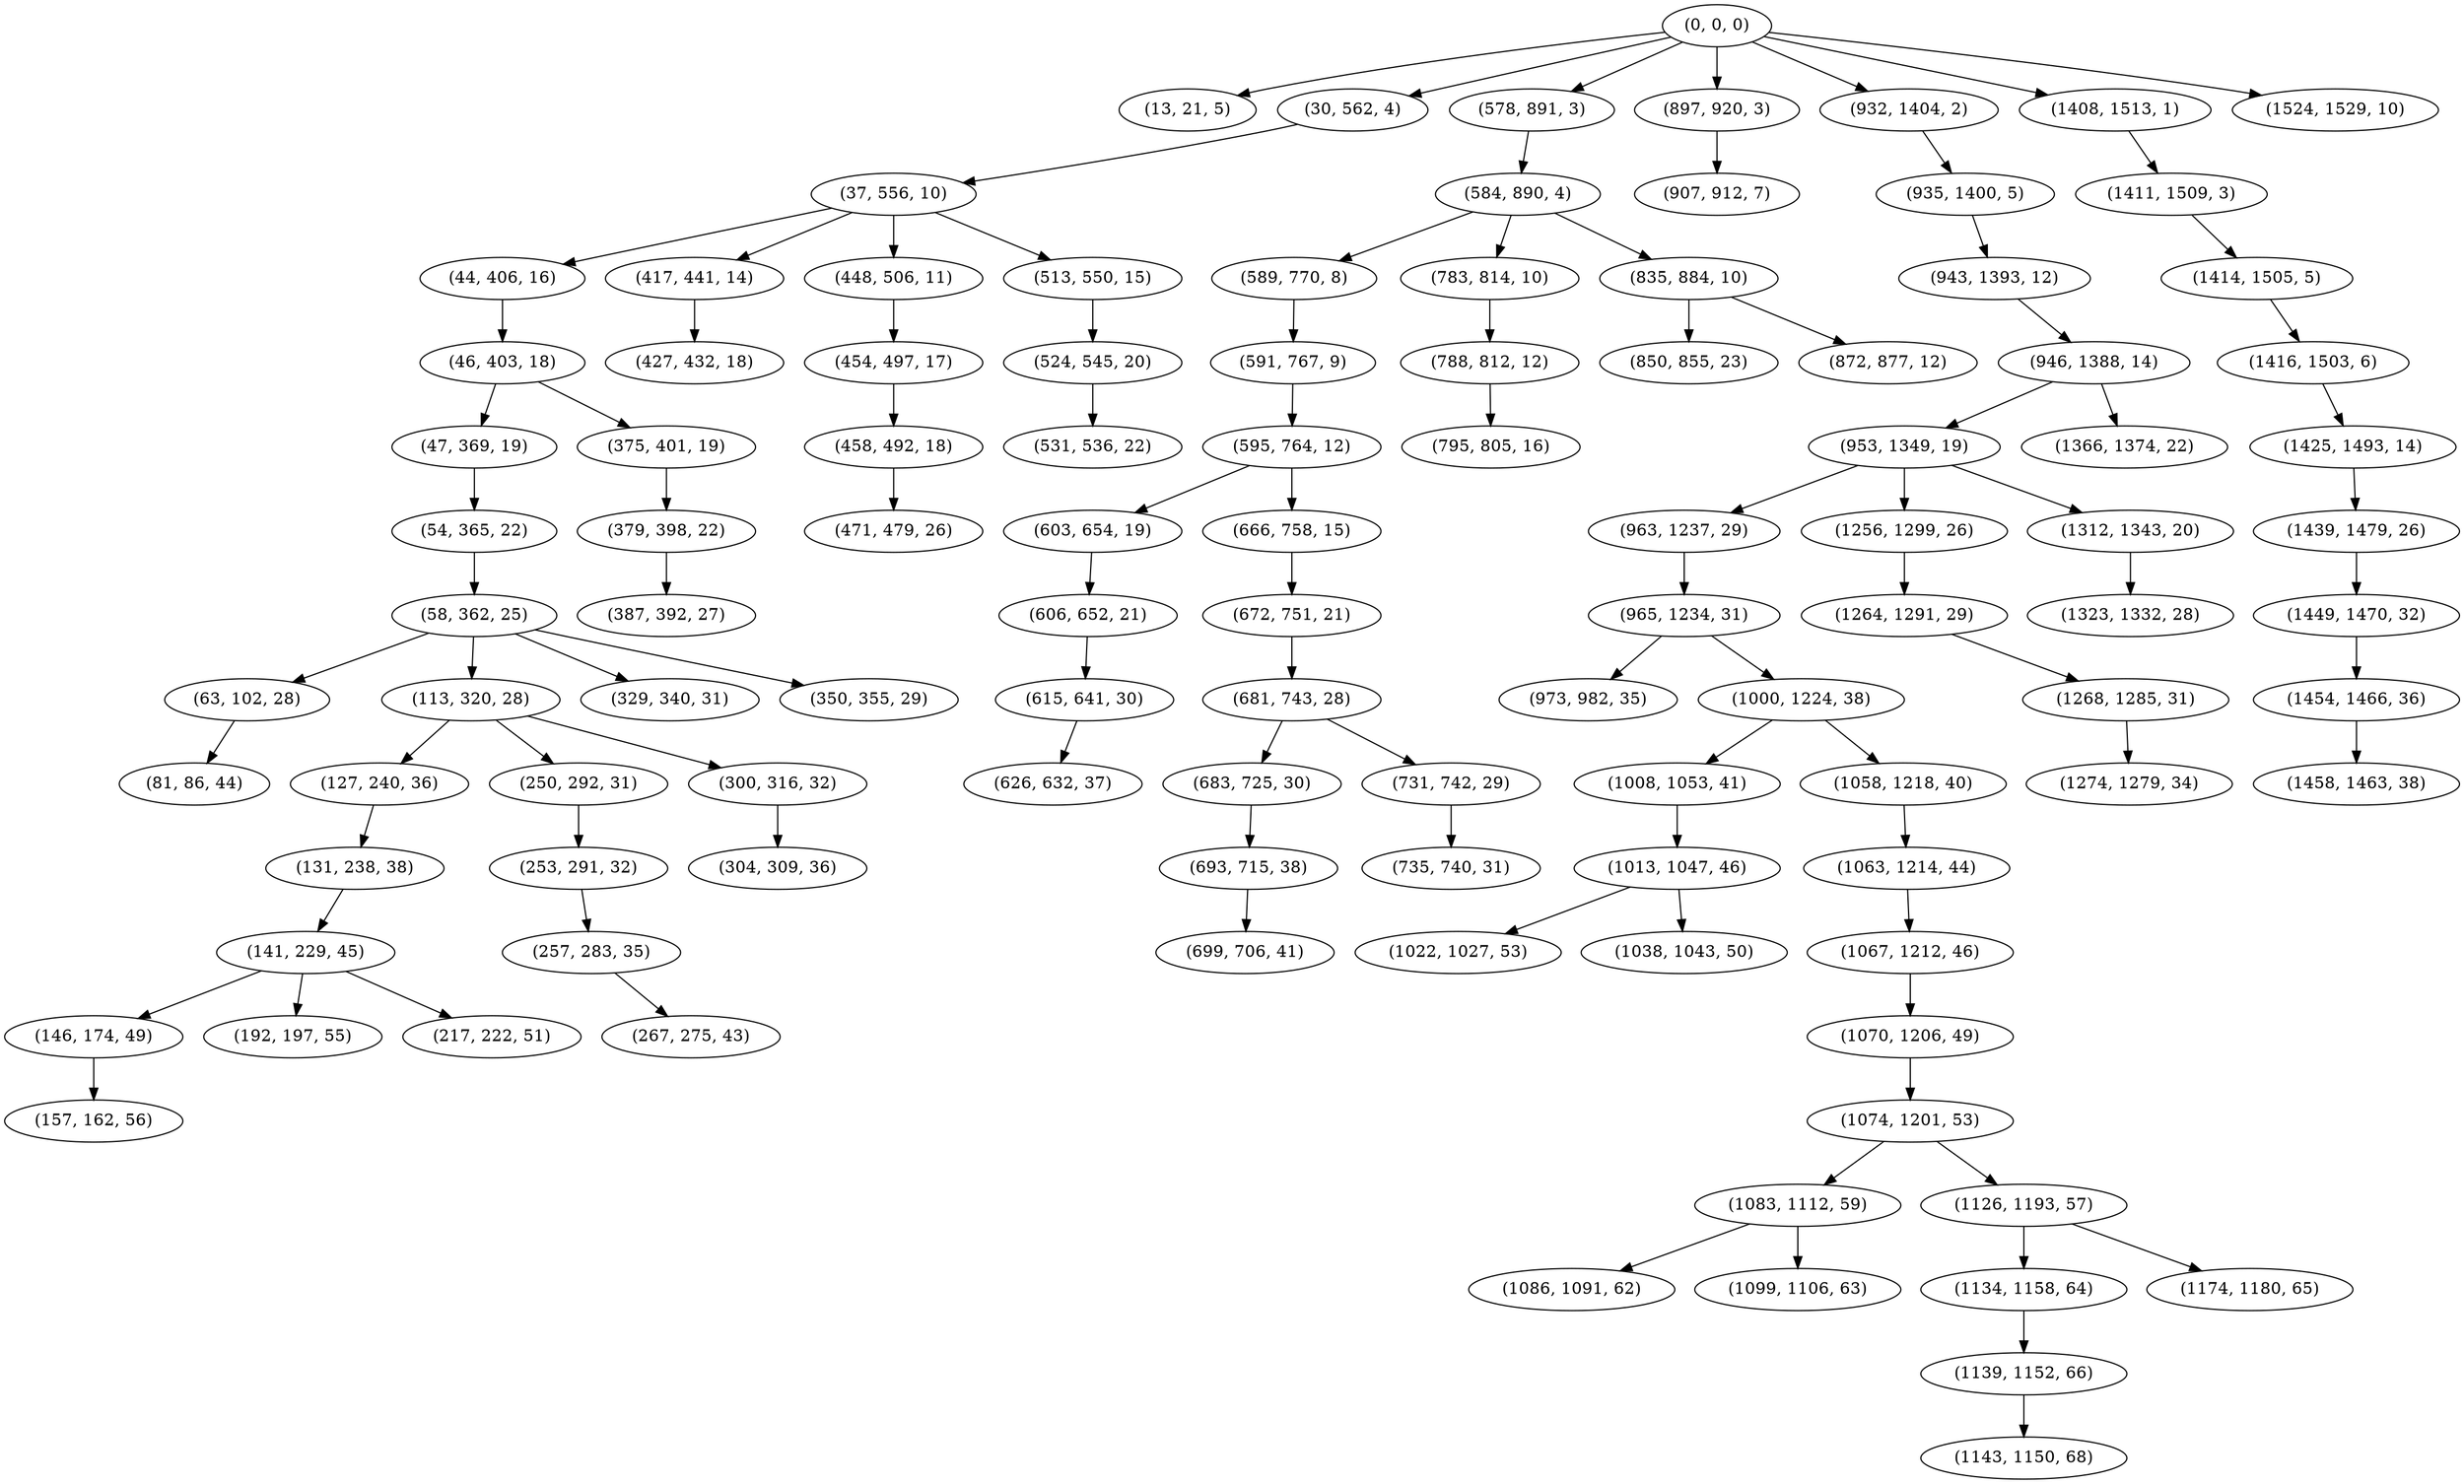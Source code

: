 digraph tree {
    "(0, 0, 0)";
    "(13, 21, 5)";
    "(30, 562, 4)";
    "(37, 556, 10)";
    "(44, 406, 16)";
    "(46, 403, 18)";
    "(47, 369, 19)";
    "(54, 365, 22)";
    "(58, 362, 25)";
    "(63, 102, 28)";
    "(81, 86, 44)";
    "(113, 320, 28)";
    "(127, 240, 36)";
    "(131, 238, 38)";
    "(141, 229, 45)";
    "(146, 174, 49)";
    "(157, 162, 56)";
    "(192, 197, 55)";
    "(217, 222, 51)";
    "(250, 292, 31)";
    "(253, 291, 32)";
    "(257, 283, 35)";
    "(267, 275, 43)";
    "(300, 316, 32)";
    "(304, 309, 36)";
    "(329, 340, 31)";
    "(350, 355, 29)";
    "(375, 401, 19)";
    "(379, 398, 22)";
    "(387, 392, 27)";
    "(417, 441, 14)";
    "(427, 432, 18)";
    "(448, 506, 11)";
    "(454, 497, 17)";
    "(458, 492, 18)";
    "(471, 479, 26)";
    "(513, 550, 15)";
    "(524, 545, 20)";
    "(531, 536, 22)";
    "(578, 891, 3)";
    "(584, 890, 4)";
    "(589, 770, 8)";
    "(591, 767, 9)";
    "(595, 764, 12)";
    "(603, 654, 19)";
    "(606, 652, 21)";
    "(615, 641, 30)";
    "(626, 632, 37)";
    "(666, 758, 15)";
    "(672, 751, 21)";
    "(681, 743, 28)";
    "(683, 725, 30)";
    "(693, 715, 38)";
    "(699, 706, 41)";
    "(731, 742, 29)";
    "(735, 740, 31)";
    "(783, 814, 10)";
    "(788, 812, 12)";
    "(795, 805, 16)";
    "(835, 884, 10)";
    "(850, 855, 23)";
    "(872, 877, 12)";
    "(897, 920, 3)";
    "(907, 912, 7)";
    "(932, 1404, 2)";
    "(935, 1400, 5)";
    "(943, 1393, 12)";
    "(946, 1388, 14)";
    "(953, 1349, 19)";
    "(963, 1237, 29)";
    "(965, 1234, 31)";
    "(973, 982, 35)";
    "(1000, 1224, 38)";
    "(1008, 1053, 41)";
    "(1013, 1047, 46)";
    "(1022, 1027, 53)";
    "(1038, 1043, 50)";
    "(1058, 1218, 40)";
    "(1063, 1214, 44)";
    "(1067, 1212, 46)";
    "(1070, 1206, 49)";
    "(1074, 1201, 53)";
    "(1083, 1112, 59)";
    "(1086, 1091, 62)";
    "(1099, 1106, 63)";
    "(1126, 1193, 57)";
    "(1134, 1158, 64)";
    "(1139, 1152, 66)";
    "(1143, 1150, 68)";
    "(1174, 1180, 65)";
    "(1256, 1299, 26)";
    "(1264, 1291, 29)";
    "(1268, 1285, 31)";
    "(1274, 1279, 34)";
    "(1312, 1343, 20)";
    "(1323, 1332, 28)";
    "(1366, 1374, 22)";
    "(1408, 1513, 1)";
    "(1411, 1509, 3)";
    "(1414, 1505, 5)";
    "(1416, 1503, 6)";
    "(1425, 1493, 14)";
    "(1439, 1479, 26)";
    "(1449, 1470, 32)";
    "(1454, 1466, 36)";
    "(1458, 1463, 38)";
    "(1524, 1529, 10)";
    "(0, 0, 0)" -> "(13, 21, 5)";
    "(0, 0, 0)" -> "(30, 562, 4)";
    "(0, 0, 0)" -> "(578, 891, 3)";
    "(0, 0, 0)" -> "(897, 920, 3)";
    "(0, 0, 0)" -> "(932, 1404, 2)";
    "(0, 0, 0)" -> "(1408, 1513, 1)";
    "(0, 0, 0)" -> "(1524, 1529, 10)";
    "(30, 562, 4)" -> "(37, 556, 10)";
    "(37, 556, 10)" -> "(44, 406, 16)";
    "(37, 556, 10)" -> "(417, 441, 14)";
    "(37, 556, 10)" -> "(448, 506, 11)";
    "(37, 556, 10)" -> "(513, 550, 15)";
    "(44, 406, 16)" -> "(46, 403, 18)";
    "(46, 403, 18)" -> "(47, 369, 19)";
    "(46, 403, 18)" -> "(375, 401, 19)";
    "(47, 369, 19)" -> "(54, 365, 22)";
    "(54, 365, 22)" -> "(58, 362, 25)";
    "(58, 362, 25)" -> "(63, 102, 28)";
    "(58, 362, 25)" -> "(113, 320, 28)";
    "(58, 362, 25)" -> "(329, 340, 31)";
    "(58, 362, 25)" -> "(350, 355, 29)";
    "(63, 102, 28)" -> "(81, 86, 44)";
    "(113, 320, 28)" -> "(127, 240, 36)";
    "(113, 320, 28)" -> "(250, 292, 31)";
    "(113, 320, 28)" -> "(300, 316, 32)";
    "(127, 240, 36)" -> "(131, 238, 38)";
    "(131, 238, 38)" -> "(141, 229, 45)";
    "(141, 229, 45)" -> "(146, 174, 49)";
    "(141, 229, 45)" -> "(192, 197, 55)";
    "(141, 229, 45)" -> "(217, 222, 51)";
    "(146, 174, 49)" -> "(157, 162, 56)";
    "(250, 292, 31)" -> "(253, 291, 32)";
    "(253, 291, 32)" -> "(257, 283, 35)";
    "(257, 283, 35)" -> "(267, 275, 43)";
    "(300, 316, 32)" -> "(304, 309, 36)";
    "(375, 401, 19)" -> "(379, 398, 22)";
    "(379, 398, 22)" -> "(387, 392, 27)";
    "(417, 441, 14)" -> "(427, 432, 18)";
    "(448, 506, 11)" -> "(454, 497, 17)";
    "(454, 497, 17)" -> "(458, 492, 18)";
    "(458, 492, 18)" -> "(471, 479, 26)";
    "(513, 550, 15)" -> "(524, 545, 20)";
    "(524, 545, 20)" -> "(531, 536, 22)";
    "(578, 891, 3)" -> "(584, 890, 4)";
    "(584, 890, 4)" -> "(589, 770, 8)";
    "(584, 890, 4)" -> "(783, 814, 10)";
    "(584, 890, 4)" -> "(835, 884, 10)";
    "(589, 770, 8)" -> "(591, 767, 9)";
    "(591, 767, 9)" -> "(595, 764, 12)";
    "(595, 764, 12)" -> "(603, 654, 19)";
    "(595, 764, 12)" -> "(666, 758, 15)";
    "(603, 654, 19)" -> "(606, 652, 21)";
    "(606, 652, 21)" -> "(615, 641, 30)";
    "(615, 641, 30)" -> "(626, 632, 37)";
    "(666, 758, 15)" -> "(672, 751, 21)";
    "(672, 751, 21)" -> "(681, 743, 28)";
    "(681, 743, 28)" -> "(683, 725, 30)";
    "(681, 743, 28)" -> "(731, 742, 29)";
    "(683, 725, 30)" -> "(693, 715, 38)";
    "(693, 715, 38)" -> "(699, 706, 41)";
    "(731, 742, 29)" -> "(735, 740, 31)";
    "(783, 814, 10)" -> "(788, 812, 12)";
    "(788, 812, 12)" -> "(795, 805, 16)";
    "(835, 884, 10)" -> "(850, 855, 23)";
    "(835, 884, 10)" -> "(872, 877, 12)";
    "(897, 920, 3)" -> "(907, 912, 7)";
    "(932, 1404, 2)" -> "(935, 1400, 5)";
    "(935, 1400, 5)" -> "(943, 1393, 12)";
    "(943, 1393, 12)" -> "(946, 1388, 14)";
    "(946, 1388, 14)" -> "(953, 1349, 19)";
    "(946, 1388, 14)" -> "(1366, 1374, 22)";
    "(953, 1349, 19)" -> "(963, 1237, 29)";
    "(953, 1349, 19)" -> "(1256, 1299, 26)";
    "(953, 1349, 19)" -> "(1312, 1343, 20)";
    "(963, 1237, 29)" -> "(965, 1234, 31)";
    "(965, 1234, 31)" -> "(973, 982, 35)";
    "(965, 1234, 31)" -> "(1000, 1224, 38)";
    "(1000, 1224, 38)" -> "(1008, 1053, 41)";
    "(1000, 1224, 38)" -> "(1058, 1218, 40)";
    "(1008, 1053, 41)" -> "(1013, 1047, 46)";
    "(1013, 1047, 46)" -> "(1022, 1027, 53)";
    "(1013, 1047, 46)" -> "(1038, 1043, 50)";
    "(1058, 1218, 40)" -> "(1063, 1214, 44)";
    "(1063, 1214, 44)" -> "(1067, 1212, 46)";
    "(1067, 1212, 46)" -> "(1070, 1206, 49)";
    "(1070, 1206, 49)" -> "(1074, 1201, 53)";
    "(1074, 1201, 53)" -> "(1083, 1112, 59)";
    "(1074, 1201, 53)" -> "(1126, 1193, 57)";
    "(1083, 1112, 59)" -> "(1086, 1091, 62)";
    "(1083, 1112, 59)" -> "(1099, 1106, 63)";
    "(1126, 1193, 57)" -> "(1134, 1158, 64)";
    "(1126, 1193, 57)" -> "(1174, 1180, 65)";
    "(1134, 1158, 64)" -> "(1139, 1152, 66)";
    "(1139, 1152, 66)" -> "(1143, 1150, 68)";
    "(1256, 1299, 26)" -> "(1264, 1291, 29)";
    "(1264, 1291, 29)" -> "(1268, 1285, 31)";
    "(1268, 1285, 31)" -> "(1274, 1279, 34)";
    "(1312, 1343, 20)" -> "(1323, 1332, 28)";
    "(1408, 1513, 1)" -> "(1411, 1509, 3)";
    "(1411, 1509, 3)" -> "(1414, 1505, 5)";
    "(1414, 1505, 5)" -> "(1416, 1503, 6)";
    "(1416, 1503, 6)" -> "(1425, 1493, 14)";
    "(1425, 1493, 14)" -> "(1439, 1479, 26)";
    "(1439, 1479, 26)" -> "(1449, 1470, 32)";
    "(1449, 1470, 32)" -> "(1454, 1466, 36)";
    "(1454, 1466, 36)" -> "(1458, 1463, 38)";
}
